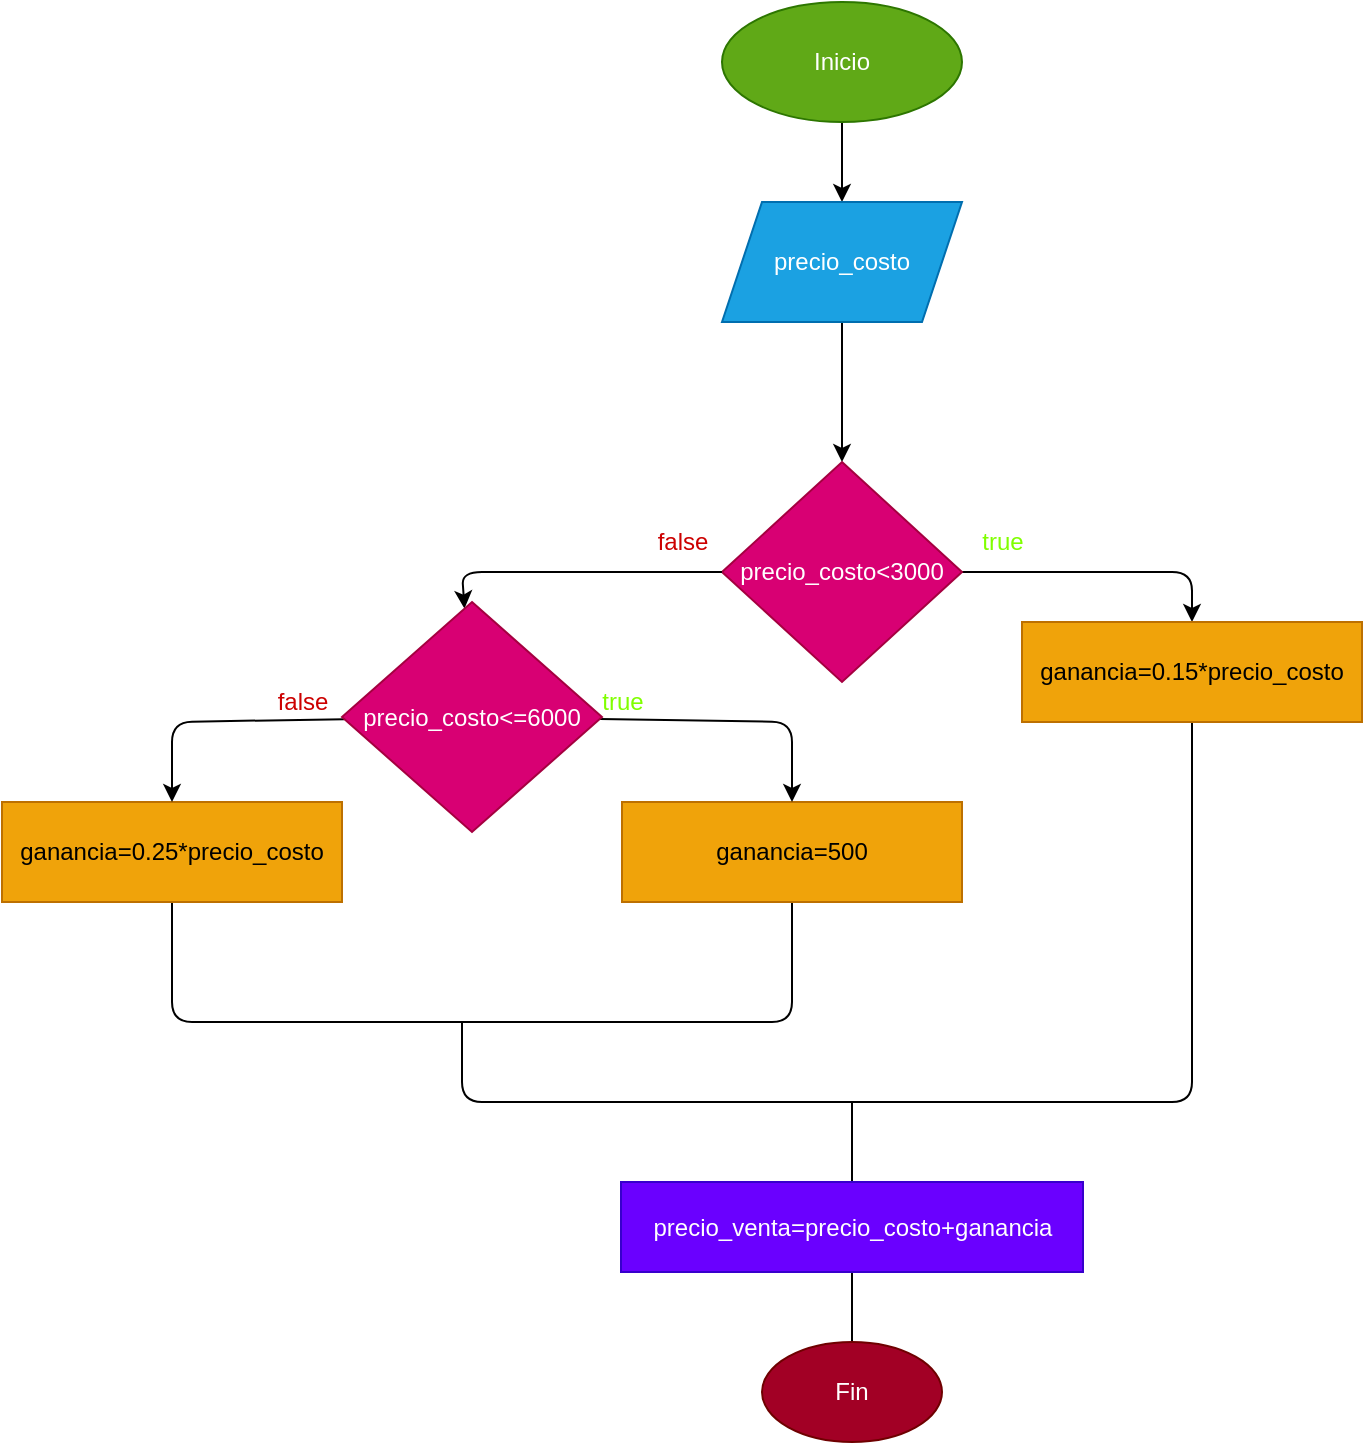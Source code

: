 <mxfile>
    <diagram id="voujBNSE89UuE0WVTSw8" name="Página-1">
        <mxGraphModel dx="564" dy="409" grid="1" gridSize="10" guides="1" tooltips="1" connect="1" arrows="1" fold="1" page="1" pageScale="1" pageWidth="827" pageHeight="1169" math="0" shadow="0">
            <root>
                <mxCell id="0"/>
                <mxCell id="1" parent="0"/>
                <mxCell id="4" value="" style="edgeStyle=none;html=1;" parent="1" source="2" target="3" edge="1">
                    <mxGeometry relative="1" as="geometry"/>
                </mxCell>
                <mxCell id="2" value="Inicio" style="ellipse;whiteSpace=wrap;html=1;fillColor=#60a917;fontColor=#ffffff;strokeColor=#2D7600;" parent="1" vertex="1">
                    <mxGeometry x="370" y="50" width="120" height="60" as="geometry"/>
                </mxCell>
                <mxCell id="6" value="" style="edgeStyle=none;html=1;" parent="1" source="3" target="5" edge="1">
                    <mxGeometry relative="1" as="geometry"/>
                </mxCell>
                <mxCell id="3" value="precio_costo" style="shape=parallelogram;perimeter=parallelogramPerimeter;whiteSpace=wrap;html=1;fixedSize=1;fillColor=#1ba1e2;fontColor=#ffffff;strokeColor=#006EAF;" parent="1" vertex="1">
                    <mxGeometry x="370" y="150" width="120" height="60" as="geometry"/>
                </mxCell>
                <mxCell id="10" style="edgeStyle=none;html=1;" parent="1" source="5" target="7" edge="1">
                    <mxGeometry relative="1" as="geometry">
                        <Array as="points">
                            <mxPoint x="605" y="335"/>
                        </Array>
                    </mxGeometry>
                </mxCell>
                <mxCell id="5" value="precio_costo&amp;lt;3000" style="rhombus;whiteSpace=wrap;html=1;fillColor=#d80073;fontColor=#ffffff;strokeColor=#A50040;" parent="1" vertex="1">
                    <mxGeometry x="370" y="280" width="120" height="110" as="geometry"/>
                </mxCell>
                <mxCell id="20" style="edgeStyle=none;html=1;startArrow=none;startFill=0;endArrow=none;endFill=0;" parent="1" source="7" edge="1">
                    <mxGeometry relative="1" as="geometry">
                        <mxPoint x="240" y="560" as="targetPoint"/>
                        <Array as="points">
                            <mxPoint x="605" y="600"/>
                            <mxPoint x="430" y="600"/>
                            <mxPoint x="240" y="600"/>
                        </Array>
                    </mxGeometry>
                </mxCell>
                <mxCell id="7" value="ganancia=0.15*precio_costo" style="whiteSpace=wrap;html=1;fillColor=#f0a30a;fontColor=#000000;strokeColor=#BD7000;" parent="1" vertex="1">
                    <mxGeometry x="520" y="360" width="170" height="50" as="geometry"/>
                </mxCell>
                <mxCell id="18" style="edgeStyle=none;html=1;startArrow=none;startFill=0;endArrow=none;endFill=0;" parent="1" source="8" target="9" edge="1">
                    <mxGeometry relative="1" as="geometry">
                        <Array as="points">
                            <mxPoint x="95" y="560"/>
                            <mxPoint x="240" y="560"/>
                            <mxPoint x="405" y="560"/>
                        </Array>
                    </mxGeometry>
                </mxCell>
                <mxCell id="8" value="ganancia=0.25*precio_costo" style="whiteSpace=wrap;html=1;fillColor=#f0a30a;fontColor=#000000;strokeColor=#BD7000;" parent="1" vertex="1">
                    <mxGeometry x="10" y="450" width="170" height="50" as="geometry"/>
                </mxCell>
                <mxCell id="9" value="ganancia=500" style="whiteSpace=wrap;html=1;fillColor=#f0a30a;fontColor=#000000;strokeColor=#BD7000;" parent="1" vertex="1">
                    <mxGeometry x="320" y="450" width="170" height="50" as="geometry"/>
                </mxCell>
                <mxCell id="13" style="edgeStyle=none;html=1;startArrow=classic;startFill=1;endArrow=none;endFill=0;" parent="1" source="11" target="5" edge="1">
                    <mxGeometry relative="1" as="geometry">
                        <Array as="points">
                            <mxPoint x="240" y="335"/>
                        </Array>
                    </mxGeometry>
                </mxCell>
                <mxCell id="14" style="edgeStyle=none;html=1;startArrow=none;startFill=0;endArrow=classic;endFill=1;" parent="1" source="11" target="8" edge="1">
                    <mxGeometry relative="1" as="geometry">
                        <Array as="points">
                            <mxPoint x="95" y="410"/>
                        </Array>
                    </mxGeometry>
                </mxCell>
                <mxCell id="15" style="edgeStyle=none;html=1;startArrow=none;startFill=0;endArrow=classic;endFill=1;" parent="1" source="11" target="9" edge="1">
                    <mxGeometry relative="1" as="geometry">
                        <Array as="points">
                            <mxPoint x="405" y="410"/>
                        </Array>
                    </mxGeometry>
                </mxCell>
                <mxCell id="11" value="precio_costo&amp;lt;=6000" style="rhombus;whiteSpace=wrap;html=1;fillColor=#d80073;fontColor=#ffffff;strokeColor=#A50040;" parent="1" vertex="1">
                    <mxGeometry x="180" y="350" width="130" height="115" as="geometry"/>
                </mxCell>
                <mxCell id="19" style="edgeStyle=none;html=1;startArrow=none;startFill=0;endArrow=none;endFill=0;" parent="1" source="16" edge="1">
                    <mxGeometry relative="1" as="geometry">
                        <mxPoint x="435" y="600" as="targetPoint"/>
                    </mxGeometry>
                </mxCell>
                <mxCell id="22" value="" style="edgeStyle=none;html=1;startArrow=none;startFill=0;endArrow=none;endFill=0;" parent="1" source="16" target="17" edge="1">
                    <mxGeometry relative="1" as="geometry"/>
                </mxCell>
                <mxCell id="16" value="precio_venta=precio_costo+ganancia" style="whiteSpace=wrap;html=1;fillColor=#6a00ff;fontColor=#ffffff;strokeColor=#3700CC;" parent="1" vertex="1">
                    <mxGeometry x="319.5" y="640" width="231" height="45" as="geometry"/>
                </mxCell>
                <mxCell id="17" value="Fin" style="ellipse;whiteSpace=wrap;html=1;fillColor=#a20025;fontColor=#ffffff;strokeColor=#6F0000;" parent="1" vertex="1">
                    <mxGeometry x="390" y="720" width="90" height="50" as="geometry"/>
                </mxCell>
                <mxCell id="23" value="true" style="text;html=1;align=center;verticalAlign=middle;resizable=0;points=[];autosize=1;strokeColor=none;fillColor=none;fontColor=#80FF00;" parent="1" vertex="1">
                    <mxGeometry x="490" y="310" width="40" height="20" as="geometry"/>
                </mxCell>
                <mxCell id="24" value="true" style="text;html=1;align=center;verticalAlign=middle;resizable=0;points=[];autosize=1;strokeColor=none;fillColor=none;fontColor=#80FF00;" parent="1" vertex="1">
                    <mxGeometry x="300" y="390" width="40" height="20" as="geometry"/>
                </mxCell>
                <mxCell id="25" value="&lt;font color=&quot;#cc0000&quot;&gt;false&lt;/font&gt;" style="text;html=1;align=center;verticalAlign=middle;resizable=0;points=[];autosize=1;strokeColor=none;fillColor=none;fontColor=#80FF00;" parent="1" vertex="1">
                    <mxGeometry x="330" y="310" width="40" height="20" as="geometry"/>
                </mxCell>
                <mxCell id="26" value="&lt;font color=&quot;#cc0000&quot;&gt;false&lt;/font&gt;" style="text;html=1;align=center;verticalAlign=middle;resizable=0;points=[];autosize=1;strokeColor=none;fillColor=none;fontColor=#80FF00;" parent="1" vertex="1">
                    <mxGeometry x="140" y="390" width="40" height="20" as="geometry"/>
                </mxCell>
            </root>
        </mxGraphModel>
    </diagram>
</mxfile>